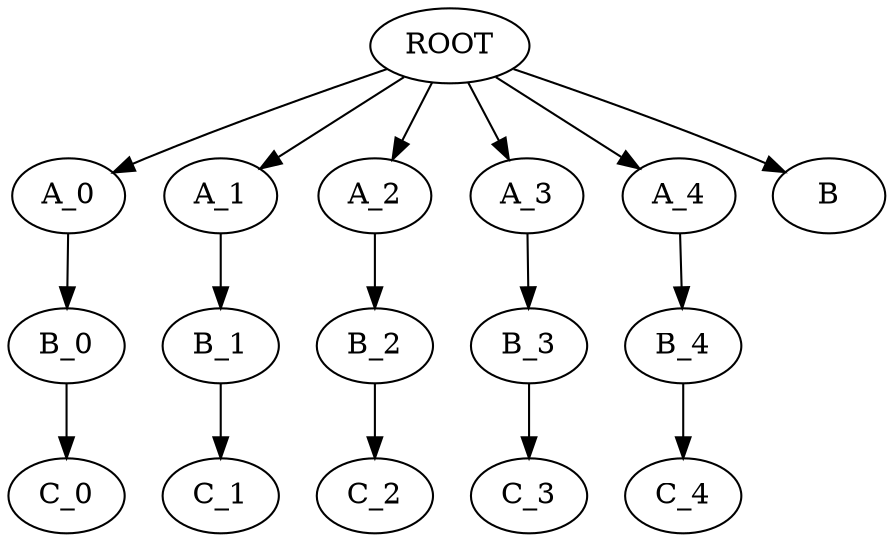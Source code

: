 strict digraph "" {
	ROOT -> A_0	 [weight=1];
	ROOT -> A_1	 [weight=1];
	ROOT -> A_2	 [weight=1];
	ROOT -> A_3	 [weight=1];
	ROOT -> A_4	 [weight=1];
	ROOT -> B;
	A_0 -> B_0	 [weight=1];
	B_0 -> C_0	 [weight=1];
	A_1 -> B_1	 [weight=1];
	B_1 -> C_1	 [weight=1];
	A_2 -> B_2	 [weight=1];
	B_2 -> C_2	 [weight=1];
	A_3 -> B_3	 [weight=1];
	B_3 -> C_3	 [weight=1];
	A_4 -> B_4	 [weight=1];
	B_4 -> C_4	 [weight=1];
}
